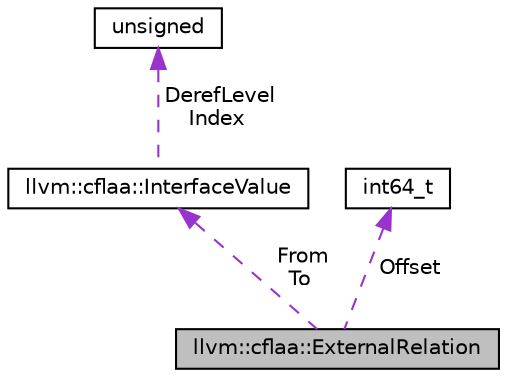 digraph "llvm::cflaa::ExternalRelation"
{
 // LATEX_PDF_SIZE
  bgcolor="transparent";
  edge [fontname="Helvetica",fontsize="10",labelfontname="Helvetica",labelfontsize="10"];
  node [fontname="Helvetica",fontsize="10",shape="box"];
  Node1 [label="llvm::cflaa::ExternalRelation",height=0.2,width=0.4,color="black", fillcolor="grey75", style="filled", fontcolor="black",tooltip="We use ExternalRelation to describe an externally visible aliasing relations between parameters/retur..."];
  Node2 -> Node1 [dir="back",color="darkorchid3",fontsize="10",style="dashed",label=" From\nTo" ,fontname="Helvetica"];
  Node2 [label="llvm::cflaa::InterfaceValue",height=0.2,width=0.4,color="black",URL="$structllvm_1_1cflaa_1_1InterfaceValue.html",tooltip="We use InterfaceValue to describe parameters/return value, as well as potential memory locations that..."];
  Node3 -> Node2 [dir="back",color="darkorchid3",fontsize="10",style="dashed",label=" DerefLevel\nIndex" ,fontname="Helvetica"];
  Node3 [label="unsigned",height=0.2,width=0.4,color="black",URL="$classunsigned.html",tooltip=" "];
  Node4 -> Node1 [dir="back",color="darkorchid3",fontsize="10",style="dashed",label=" Offset" ,fontname="Helvetica"];
  Node4 [label="int64_t",height=0.2,width=0.4,color="black",tooltip=" "];
}
